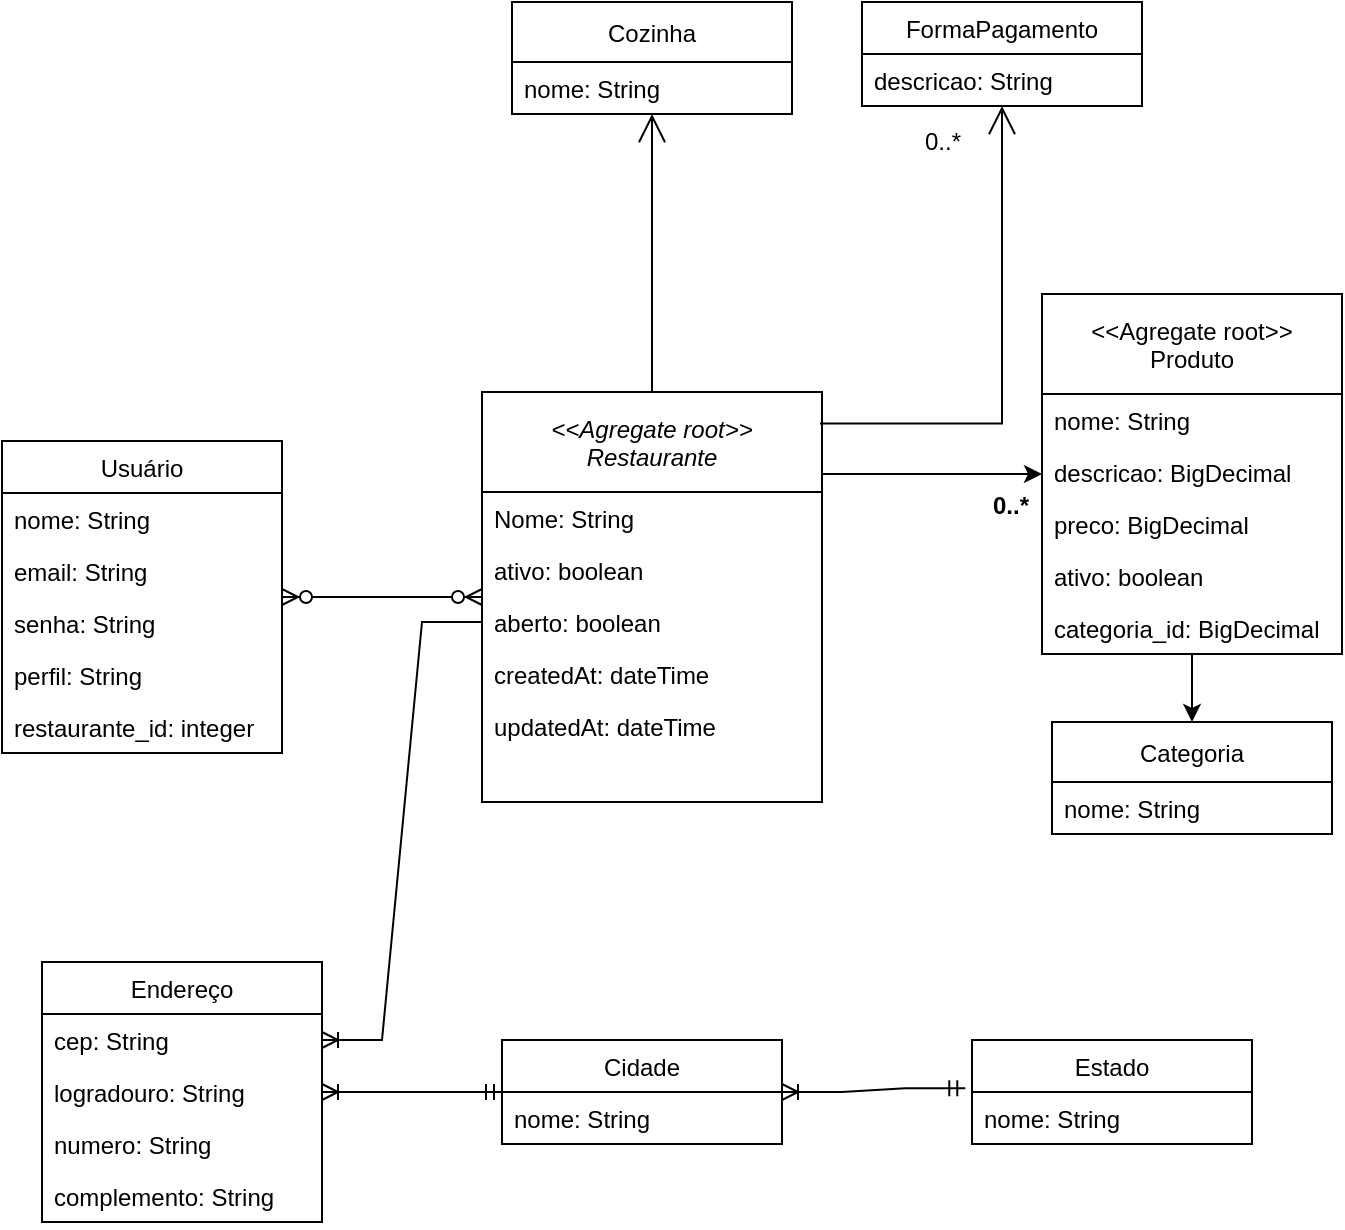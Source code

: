 <mxfile version="15.7.3" type="device"><diagram id="C5RBs43oDa-KdzZeNtuy" name="Page-1"><mxGraphModel dx="1102" dy="865" grid="1" gridSize="10" guides="1" tooltips="1" connect="1" arrows="1" fold="1" page="1" pageScale="1" pageWidth="827" pageHeight="1169" math="0" shadow="0"><root><mxCell id="WIyWlLk6GJQsqaUBKTNV-0"/><mxCell id="WIyWlLk6GJQsqaUBKTNV-1" parent="WIyWlLk6GJQsqaUBKTNV-0"/><mxCell id="zkfFHV4jXpPFQw0GAbJ--0" value="&lt;&lt;Agregate root&gt;&gt;&#10;Restaurante" style="swimlane;fontStyle=2;align=center;verticalAlign=middle;childLayout=stackLayout;horizontal=1;startSize=50;horizontalStack=0;resizeParent=1;resizeLast=0;collapsible=1;marginBottom=0;rounded=0;shadow=0;strokeWidth=1;" parent="WIyWlLk6GJQsqaUBKTNV-1" vertex="1"><mxGeometry x="310" y="375" width="170" height="205" as="geometry"><mxRectangle x="240" y="280" width="160" height="40" as="alternateBounds"/></mxGeometry></mxCell><mxCell id="zkfFHV4jXpPFQw0GAbJ--1" value="Nome: String" style="text;align=left;verticalAlign=top;spacingLeft=4;spacingRight=4;overflow=hidden;rotatable=0;points=[[0,0.5],[1,0.5]];portConstraint=eastwest;" parent="zkfFHV4jXpPFQw0GAbJ--0" vertex="1"><mxGeometry y="50" width="170" height="26" as="geometry"/></mxCell><mxCell id="zkfFHV4jXpPFQw0GAbJ--3" value="ativo: boolean" style="text;align=left;verticalAlign=top;spacingLeft=4;spacingRight=4;overflow=hidden;rotatable=0;points=[[0,0.5],[1,0.5]];portConstraint=eastwest;rounded=0;shadow=0;html=0;" parent="zkfFHV4jXpPFQw0GAbJ--0" vertex="1"><mxGeometry y="76" width="170" height="26" as="geometry"/></mxCell><mxCell id="g6OlaoFglxQZneOL0RHg-0" value="aberto: boolean" style="text;align=left;verticalAlign=top;spacingLeft=4;spacingRight=4;overflow=hidden;rotatable=0;points=[[0,0.5],[1,0.5]];portConstraint=eastwest;rounded=0;shadow=0;html=0;" parent="zkfFHV4jXpPFQw0GAbJ--0" vertex="1"><mxGeometry y="102" width="170" height="26" as="geometry"/></mxCell><mxCell id="zkfFHV4jXpPFQw0GAbJ--5" value="createdAt: dateTime" style="text;align=left;verticalAlign=top;spacingLeft=4;spacingRight=4;overflow=hidden;rotatable=0;points=[[0,0.5],[1,0.5]];portConstraint=eastwest;" parent="zkfFHV4jXpPFQw0GAbJ--0" vertex="1"><mxGeometry y="128" width="170" height="26" as="geometry"/></mxCell><mxCell id="g6OlaoFglxQZneOL0RHg-1" value="updatedAt: dateTime" style="text;align=left;verticalAlign=top;spacingLeft=4;spacingRight=4;overflow=hidden;rotatable=0;points=[[0,0.5],[1,0.5]];portConstraint=eastwest;" parent="zkfFHV4jXpPFQw0GAbJ--0" vertex="1"><mxGeometry y="154" width="170" height="24" as="geometry"/></mxCell><mxCell id="zkfFHV4jXpPFQw0GAbJ--4" value="" style="line;html=1;strokeWidth=1;align=left;verticalAlign=middle;spacingTop=-1;spacingLeft=3;spacingRight=3;rotatable=0;labelPosition=right;points=[];portConstraint=eastwest;" parent="zkfFHV4jXpPFQw0GAbJ--0" vertex="1"><mxGeometry y="178" width="170" as="geometry"/></mxCell><mxCell id="g6OlaoFglxQZneOL0RHg-7" value="" style="endArrow=open;endFill=1;endSize=12;html=1;rounded=0;edgeStyle=orthogonalEdgeStyle;exitX=0.5;exitY=0;exitDx=0;exitDy=0;" parent="WIyWlLk6GJQsqaUBKTNV-1" source="zkfFHV4jXpPFQw0GAbJ--0" target="g6OlaoFglxQZneOL0RHg-8" edge="1"><mxGeometry width="160" relative="1" as="geometry"><mxPoint x="330" y="110" as="sourcePoint"/><mxPoint x="300" y="187.012" as="targetPoint"/></mxGeometry></mxCell><mxCell id="g6OlaoFglxQZneOL0RHg-8" value="Cozinha" style="swimlane;fontStyle=0;childLayout=stackLayout;horizontal=1;startSize=30;fillColor=none;horizontalStack=0;resizeParent=1;resizeParentMax=0;resizeLast=0;collapsible=1;marginBottom=0;spacingTop=3;perimeterSpacing=0;spacingBottom=3;" parent="WIyWlLk6GJQsqaUBKTNV-1" vertex="1"><mxGeometry x="325" y="180" width="140" height="56" as="geometry"><mxRectangle x="230" y="110" width="130" height="30" as="alternateBounds"/></mxGeometry></mxCell><mxCell id="g6OlaoFglxQZneOL0RHg-9" value="nome: String" style="text;strokeColor=none;fillColor=none;align=left;verticalAlign=top;spacingLeft=4;spacingRight=4;overflow=hidden;rotatable=0;points=[[0,0.5],[1,0.5]];portConstraint=eastwest;" parent="g6OlaoFglxQZneOL0RHg-8" vertex="1"><mxGeometry y="30" width="140" height="26" as="geometry"/></mxCell><mxCell id="iO3q5gPfca1fiXfrdWMi-0" value="FormaPagamento" style="swimlane;fontStyle=0;childLayout=stackLayout;horizontal=1;startSize=26;fillColor=none;horizontalStack=0;resizeParent=1;resizeParentMax=0;resizeLast=0;collapsible=1;marginBottom=0;" parent="WIyWlLk6GJQsqaUBKTNV-1" vertex="1"><mxGeometry x="500" y="180" width="140" height="52" as="geometry"/></mxCell><mxCell id="iO3q5gPfca1fiXfrdWMi-1" value="descricao: String" style="text;strokeColor=none;fillColor=none;align=left;verticalAlign=top;spacingLeft=4;spacingRight=4;overflow=hidden;rotatable=0;points=[[0,0.5],[1,0.5]];portConstraint=eastwest;" parent="iO3q5gPfca1fiXfrdWMi-0" vertex="1"><mxGeometry y="26" width="140" height="26" as="geometry"/></mxCell><mxCell id="iO3q5gPfca1fiXfrdWMi-4" value="" style="endArrow=open;endFill=1;endSize=12;html=1;rounded=0;edgeStyle=orthogonalEdgeStyle;exitX=0.994;exitY=0.077;exitDx=0;exitDy=0;exitPerimeter=0;" parent="WIyWlLk6GJQsqaUBKTNV-1" source="zkfFHV4jXpPFQw0GAbJ--0" target="iO3q5gPfca1fiXfrdWMi-0" edge="1"><mxGeometry width="160" relative="1" as="geometry"><mxPoint x="484" y="390" as="sourcePoint"/><mxPoint x="325" y="256" as="targetPoint"/></mxGeometry></mxCell><mxCell id="MKXnU9Y66KlvbWbOHYV8-0" value="&lt;&lt;Agregate root&gt;&gt;&#10;Produto" style="swimlane;fontStyle=0;childLayout=stackLayout;horizontal=1;startSize=50;fillColor=none;horizontalStack=0;resizeParent=1;resizeParentMax=0;resizeLast=0;collapsible=1;marginBottom=0;" parent="WIyWlLk6GJQsqaUBKTNV-1" vertex="1"><mxGeometry x="590" y="326" width="150" height="180" as="geometry"/></mxCell><mxCell id="MKXnU9Y66KlvbWbOHYV8-1" value="nome: String" style="text;strokeColor=none;fillColor=none;align=left;verticalAlign=top;spacingLeft=4;spacingRight=4;overflow=hidden;rotatable=0;points=[[0,0.5],[1,0.5]];portConstraint=eastwest;" parent="MKXnU9Y66KlvbWbOHYV8-0" vertex="1"><mxGeometry y="50" width="150" height="26" as="geometry"/></mxCell><mxCell id="0" value="descricao: BigDecimal" style="text;strokeColor=none;fillColor=none;align=left;verticalAlign=top;spacingLeft=4;spacingRight=4;overflow=hidden;rotatable=0;points=[[0,0.5],[1,0.5]];portConstraint=eastwest;" parent="MKXnU9Y66KlvbWbOHYV8-0" vertex="1"><mxGeometry y="76" width="150" height="26" as="geometry"/></mxCell><mxCell id="MKXnU9Y66KlvbWbOHYV8-5" value="preco: BigDecimal" style="text;strokeColor=none;fillColor=none;align=left;verticalAlign=top;spacingLeft=4;spacingRight=4;overflow=hidden;rotatable=0;points=[[0,0.5],[1,0.5]];portConstraint=eastwest;" parent="MKXnU9Y66KlvbWbOHYV8-0" vertex="1"><mxGeometry y="102" width="150" height="26" as="geometry"/></mxCell><mxCell id="MKXnU9Y66KlvbWbOHYV8-3" value="ativo: boolean" style="text;strokeColor=none;fillColor=none;align=left;verticalAlign=top;spacingLeft=4;spacingRight=4;overflow=hidden;rotatable=0;points=[[0,0.5],[1,0.5]];portConstraint=eastwest;" parent="MKXnU9Y66KlvbWbOHYV8-0" vertex="1"><mxGeometry y="128" width="150" height="26" as="geometry"/></mxCell><mxCell id="MKXnU9Y66KlvbWbOHYV8-2" value="categoria_id: BigDecimal" style="text;strokeColor=none;fillColor=none;align=left;verticalAlign=top;spacingLeft=4;spacingRight=4;overflow=hidden;rotatable=0;points=[[0,0.5],[1,0.5]];portConstraint=eastwest;" parent="MKXnU9Y66KlvbWbOHYV8-0" vertex="1"><mxGeometry y="154" width="150" height="26" as="geometry"/></mxCell><mxCell id="MKXnU9Y66KlvbWbOHYV8-6" value="" style="endArrow=classic;html=1;rounded=0;exitX=1;exitY=0.2;exitDx=0;exitDy=0;exitPerimeter=0;" parent="WIyWlLk6GJQsqaUBKTNV-1" source="zkfFHV4jXpPFQw0GAbJ--0" target="MKXnU9Y66KlvbWbOHYV8-0" edge="1"><mxGeometry width="50" height="50" relative="1" as="geometry"><mxPoint x="485" y="404" as="sourcePoint"/><mxPoint x="550" y="410" as="targetPoint"/></mxGeometry></mxCell><mxCell id="MKXnU9Y66KlvbWbOHYV8-9" value="0..*" style="text;html=1;resizable=0;autosize=1;align=center;verticalAlign=middle;points=[];fillColor=none;strokeColor=none;rounded=0;fontStyle=1" parent="WIyWlLk6GJQsqaUBKTNV-1" vertex="1"><mxGeometry x="559" y="422" width="30" height="20" as="geometry"/></mxCell><mxCell id="MKXnU9Y66KlvbWbOHYV8-10" value="0..*" style="text;html=1;resizable=0;autosize=1;align=center;verticalAlign=middle;points=[];fillColor=none;strokeColor=none;rounded=0;" parent="WIyWlLk6GJQsqaUBKTNV-1" vertex="1"><mxGeometry x="525" y="240" width="30" height="20" as="geometry"/></mxCell><mxCell id="MKXnU9Y66KlvbWbOHYV8-15" value="Usuário" style="swimlane;fontStyle=0;childLayout=stackLayout;horizontal=1;startSize=26;fillColor=none;horizontalStack=0;resizeParent=1;resizeParentMax=0;resizeLast=0;collapsible=1;marginBottom=0;" parent="WIyWlLk6GJQsqaUBKTNV-1" vertex="1"><mxGeometry x="70" y="399.5" width="140" height="156" as="geometry"/></mxCell><mxCell id="MKXnU9Y66KlvbWbOHYV8-16" value="nome: String" style="text;strokeColor=none;fillColor=none;align=left;verticalAlign=top;spacingLeft=4;spacingRight=4;overflow=hidden;rotatable=0;points=[[0,0.5],[1,0.5]];portConstraint=eastwest;" parent="MKXnU9Y66KlvbWbOHYV8-15" vertex="1"><mxGeometry y="26" width="140" height="26" as="geometry"/></mxCell><mxCell id="MKXnU9Y66KlvbWbOHYV8-17" value="email: String" style="text;strokeColor=none;fillColor=none;align=left;verticalAlign=top;spacingLeft=4;spacingRight=4;overflow=hidden;rotatable=0;points=[[0,0.5],[1,0.5]];portConstraint=eastwest;" parent="MKXnU9Y66KlvbWbOHYV8-15" vertex="1"><mxGeometry y="52" width="140" height="26" as="geometry"/></mxCell><mxCell id="MKXnU9Y66KlvbWbOHYV8-18" value="senha: String" style="text;strokeColor=none;fillColor=none;align=left;verticalAlign=top;spacingLeft=4;spacingRight=4;overflow=hidden;rotatable=0;points=[[0,0.5],[1,0.5]];portConstraint=eastwest;" parent="MKXnU9Y66KlvbWbOHYV8-15" vertex="1"><mxGeometry y="78" width="140" height="26" as="geometry"/></mxCell><mxCell id="rnU1NmnP8AA5mXiLHC3M-0" value="perfil: String" style="text;strokeColor=none;fillColor=none;align=left;verticalAlign=top;spacingLeft=4;spacingRight=4;overflow=hidden;rotatable=0;points=[[0,0.5],[1,0.5]];portConstraint=eastwest;" parent="MKXnU9Y66KlvbWbOHYV8-15" vertex="1"><mxGeometry y="104" width="140" height="26" as="geometry"/></mxCell><mxCell id="MKXnU9Y66KlvbWbOHYV8-19" value="restaurante_id: integer" style="text;strokeColor=none;fillColor=none;align=left;verticalAlign=top;spacingLeft=4;spacingRight=4;overflow=hidden;rotatable=0;points=[[0,0.5],[1,0.5]];portConstraint=eastwest;" parent="MKXnU9Y66KlvbWbOHYV8-15" vertex="1"><mxGeometry y="130" width="140" height="26" as="geometry"/></mxCell><mxCell id="MKXnU9Y66KlvbWbOHYV8-21" value="" style="edgeStyle=entityRelationEdgeStyle;fontSize=12;html=1;endArrow=ERzeroToMany;endFill=1;startArrow=ERzeroToMany;rounded=0;" parent="WIyWlLk6GJQsqaUBKTNV-1" source="MKXnU9Y66KlvbWbOHYV8-15" target="zkfFHV4jXpPFQw0GAbJ--0" edge="1"><mxGeometry width="100" height="100" relative="1" as="geometry"><mxPoint x="360" y="590" as="sourcePoint"/><mxPoint x="220" y="500" as="targetPoint"/></mxGeometry></mxCell><mxCell id="MKXnU9Y66KlvbWbOHYV8-23" value="Endereço" style="swimlane;fontStyle=0;childLayout=stackLayout;horizontal=1;startSize=26;fillColor=none;horizontalStack=0;resizeParent=1;resizeParentMax=0;resizeLast=0;collapsible=1;marginBottom=0;" parent="WIyWlLk6GJQsqaUBKTNV-1" vertex="1"><mxGeometry x="90" y="660" width="140" height="130" as="geometry"/></mxCell><mxCell id="MKXnU9Y66KlvbWbOHYV8-24" value="cep: String" style="text;strokeColor=none;fillColor=none;align=left;verticalAlign=top;spacingLeft=4;spacingRight=4;overflow=hidden;rotatable=0;points=[[0,0.5],[1,0.5]];portConstraint=eastwest;" parent="MKXnU9Y66KlvbWbOHYV8-23" vertex="1"><mxGeometry y="26" width="140" height="26" as="geometry"/></mxCell><mxCell id="MKXnU9Y66KlvbWbOHYV8-25" value="logradouro: String" style="text;strokeColor=none;fillColor=none;align=left;verticalAlign=top;spacingLeft=4;spacingRight=4;overflow=hidden;rotatable=0;points=[[0,0.5],[1,0.5]];portConstraint=eastwest;" parent="MKXnU9Y66KlvbWbOHYV8-23" vertex="1"><mxGeometry y="52" width="140" height="26" as="geometry"/></mxCell><mxCell id="MKXnU9Y66KlvbWbOHYV8-26" value="numero: String" style="text;strokeColor=none;fillColor=none;align=left;verticalAlign=top;spacingLeft=4;spacingRight=4;overflow=hidden;rotatable=0;points=[[0,0.5],[1,0.5]];portConstraint=eastwest;" parent="MKXnU9Y66KlvbWbOHYV8-23" vertex="1"><mxGeometry y="78" width="140" height="26" as="geometry"/></mxCell><mxCell id="MKXnU9Y66KlvbWbOHYV8-27" value="complemento: String" style="text;strokeColor=none;fillColor=none;align=left;verticalAlign=top;spacingLeft=4;spacingRight=4;overflow=hidden;rotatable=0;points=[[0,0.5],[1,0.5]];portConstraint=eastwest;" parent="MKXnU9Y66KlvbWbOHYV8-23" vertex="1"><mxGeometry y="104" width="140" height="26" as="geometry"/></mxCell><mxCell id="MKXnU9Y66KlvbWbOHYV8-30" value="Cidade" style="swimlane;fontStyle=0;childLayout=stackLayout;horizontal=1;startSize=26;fillColor=none;horizontalStack=0;resizeParent=1;resizeParentMax=0;resizeLast=0;collapsible=1;marginBottom=0;" parent="WIyWlLk6GJQsqaUBKTNV-1" vertex="1"><mxGeometry x="320" y="699" width="140" height="52" as="geometry"/></mxCell><mxCell id="MKXnU9Y66KlvbWbOHYV8-31" value="nome: String" style="text;strokeColor=none;fillColor=none;align=left;verticalAlign=top;spacingLeft=4;spacingRight=4;overflow=hidden;rotatable=0;points=[[0,0.5],[1,0.5]];portConstraint=eastwest;" parent="MKXnU9Y66KlvbWbOHYV8-30" vertex="1"><mxGeometry y="26" width="140" height="26" as="geometry"/></mxCell><mxCell id="MKXnU9Y66KlvbWbOHYV8-38" value="" style="edgeStyle=entityRelationEdgeStyle;fontSize=12;html=1;endArrow=ERoneToMany;startArrow=ERmandOne;rounded=0;entryX=1;entryY=0.5;entryDx=0;entryDy=0;" parent="WIyWlLk6GJQsqaUBKTNV-1" source="MKXnU9Y66KlvbWbOHYV8-30" target="MKXnU9Y66KlvbWbOHYV8-25" edge="1"><mxGeometry width="100" height="100" relative="1" as="geometry"><mxPoint x="570" y="530" as="sourcePoint"/><mxPoint x="670" y="430" as="targetPoint"/></mxGeometry></mxCell><mxCell id="MKXnU9Y66KlvbWbOHYV8-40" value="Estado" style="swimlane;fontStyle=0;childLayout=stackLayout;horizontal=1;startSize=26;fillColor=none;horizontalStack=0;resizeParent=1;resizeParentMax=0;resizeLast=0;collapsible=1;marginBottom=0;" parent="WIyWlLk6GJQsqaUBKTNV-1" vertex="1"><mxGeometry x="555" y="699" width="140" height="52" as="geometry"/></mxCell><mxCell id="MKXnU9Y66KlvbWbOHYV8-41" value="nome: String" style="text;strokeColor=none;fillColor=none;align=left;verticalAlign=top;spacingLeft=4;spacingRight=4;overflow=hidden;rotatable=0;points=[[0,0.5],[1,0.5]];portConstraint=eastwest;" parent="MKXnU9Y66KlvbWbOHYV8-40" vertex="1"><mxGeometry y="26" width="140" height="26" as="geometry"/></mxCell><mxCell id="MKXnU9Y66KlvbWbOHYV8-44" value="" style="edgeStyle=entityRelationEdgeStyle;fontSize=12;html=1;endArrow=ERoneToMany;startArrow=ERmandOne;rounded=0;exitX=-0.024;exitY=-0.07;exitDx=0;exitDy=0;exitPerimeter=0;" parent="WIyWlLk6GJQsqaUBKTNV-1" source="MKXnU9Y66KlvbWbOHYV8-41" target="MKXnU9Y66KlvbWbOHYV8-30" edge="1"><mxGeometry width="100" height="100" relative="1" as="geometry"><mxPoint x="525" y="870" as="sourcePoint"/><mxPoint x="435" y="870" as="targetPoint"/></mxGeometry></mxCell><mxCell id="MKXnU9Y66KlvbWbOHYV8-45" value="" style="edgeStyle=entityRelationEdgeStyle;fontSize=12;html=1;endArrow=ERoneToMany;rounded=0;entryX=1;entryY=0.5;entryDx=0;entryDy=0;exitX=0;exitY=0.5;exitDx=0;exitDy=0;" parent="WIyWlLk6GJQsqaUBKTNV-1" source="g6OlaoFglxQZneOL0RHg-0" target="MKXnU9Y66KlvbWbOHYV8-24" edge="1"><mxGeometry width="100" height="100" relative="1" as="geometry"><mxPoint x="570" y="530" as="sourcePoint"/><mxPoint x="670" y="430" as="targetPoint"/></mxGeometry></mxCell><mxCell id="1" value="Categoria" style="swimlane;fontStyle=0;childLayout=stackLayout;horizontal=1;startSize=30;fillColor=none;horizontalStack=0;resizeParent=1;resizeParentMax=0;resizeLast=0;collapsible=1;marginBottom=0;spacingTop=3;perimeterSpacing=0;spacingBottom=3;" parent="WIyWlLk6GJQsqaUBKTNV-1" vertex="1"><mxGeometry x="595" y="540" width="140" height="56" as="geometry"><mxRectangle x="230" y="110" width="130" height="30" as="alternateBounds"/></mxGeometry></mxCell><mxCell id="2" value="nome: String" style="text;strokeColor=none;fillColor=none;align=left;verticalAlign=top;spacingLeft=4;spacingRight=4;overflow=hidden;rotatable=0;points=[[0,0.5],[1,0.5]];portConstraint=eastwest;" parent="1" vertex="1"><mxGeometry y="30" width="140" height="26" as="geometry"/></mxCell><mxCell id="3" value="" style="endArrow=classic;html=1;rounded=0;" parent="WIyWlLk6GJQsqaUBKTNV-1" source="MKXnU9Y66KlvbWbOHYV8-0" target="1" edge="1"><mxGeometry width="50" height="50" relative="1" as="geometry"><mxPoint x="495" y="414" as="sourcePoint"/><mxPoint x="597.76" y="414.006" as="targetPoint"/></mxGeometry></mxCell></root></mxGraphModel></diagram></mxfile>